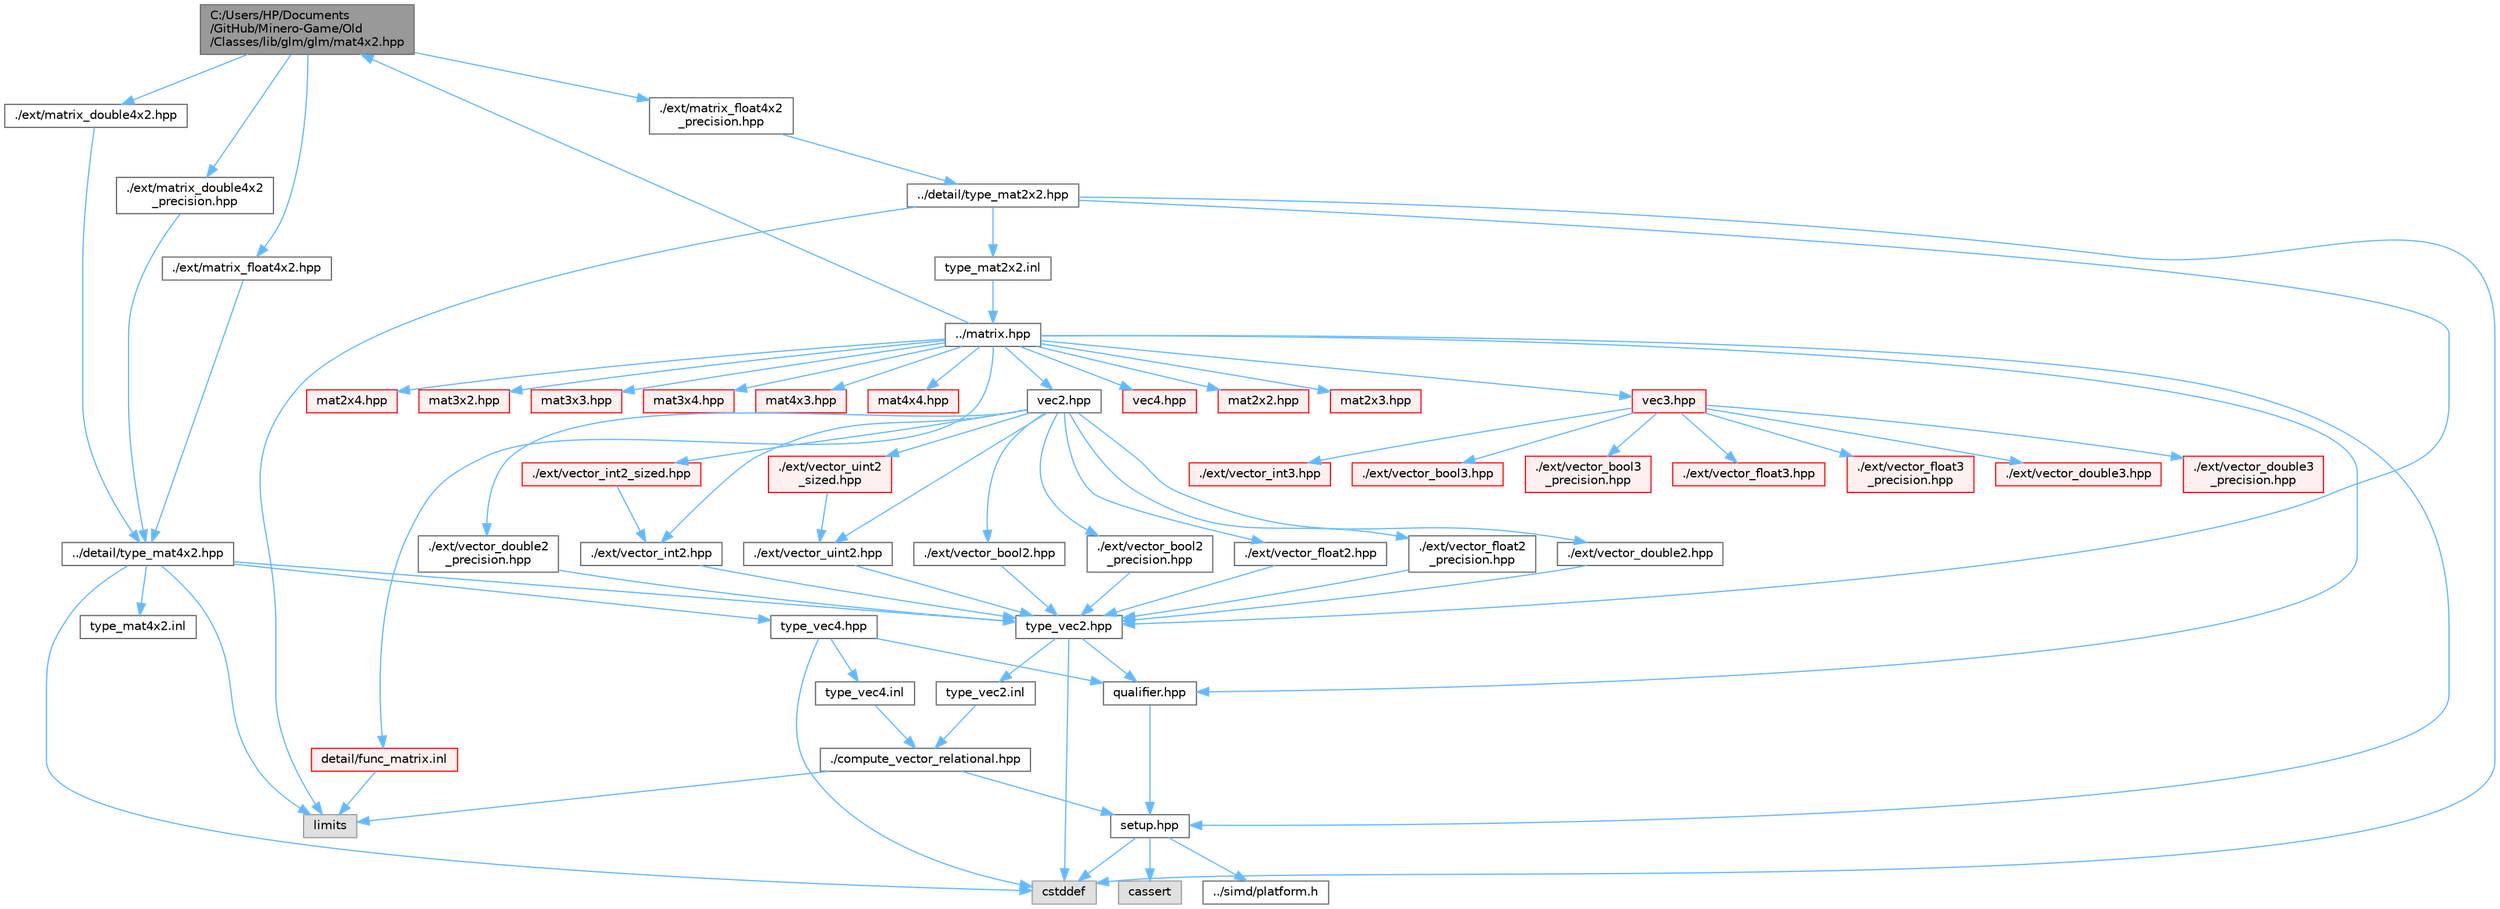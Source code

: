 digraph "C:/Users/HP/Documents/GitHub/Minero-Game/Old/Classes/lib/glm/glm/mat4x2.hpp"
{
 // LATEX_PDF_SIZE
  bgcolor="transparent";
  edge [fontname=Helvetica,fontsize=10,labelfontname=Helvetica,labelfontsize=10];
  node [fontname=Helvetica,fontsize=10,shape=box,height=0.2,width=0.4];
  Node1 [id="Node000001",label="C:/Users/HP/Documents\l/GitHub/Minero-Game/Old\l/Classes/lib/glm/glm/mat4x2.hpp",height=0.2,width=0.4,color="gray40", fillcolor="grey60", style="filled", fontcolor="black",tooltip=" "];
  Node1 -> Node2 [id="edge76_Node000001_Node000002",color="steelblue1",style="solid",tooltip=" "];
  Node2 [id="Node000002",label="./ext/matrix_double4x2.hpp",height=0.2,width=0.4,color="grey40", fillcolor="white", style="filled",URL="$_old_2_classes_2lib_2glm_2glm_2ext_2matrix__double4x2_8hpp.html",tooltip=" "];
  Node2 -> Node3 [id="edge77_Node000002_Node000003",color="steelblue1",style="solid",tooltip=" "];
  Node3 [id="Node000003",label="../detail/type_mat4x2.hpp",height=0.2,width=0.4,color="grey40", fillcolor="white", style="filled",URL="$_old_2_classes_2lib_2glm_2glm_2detail_2type__mat4x2_8hpp.html",tooltip=" "];
  Node3 -> Node4 [id="edge78_Node000003_Node000004",color="steelblue1",style="solid",tooltip=" "];
  Node4 [id="Node000004",label="type_vec2.hpp",height=0.2,width=0.4,color="grey40", fillcolor="white", style="filled",URL="$_old_2_classes_2lib_2glm_2glm_2detail_2type__vec2_8hpp.html",tooltip=" "];
  Node4 -> Node5 [id="edge79_Node000004_Node000005",color="steelblue1",style="solid",tooltip=" "];
  Node5 [id="Node000005",label="qualifier.hpp",height=0.2,width=0.4,color="grey40", fillcolor="white", style="filled",URL="$_old_2_classes_2lib_2glm_2glm_2detail_2qualifier_8hpp.html",tooltip=" "];
  Node5 -> Node6 [id="edge80_Node000005_Node000006",color="steelblue1",style="solid",tooltip=" "];
  Node6 [id="Node000006",label="setup.hpp",height=0.2,width=0.4,color="grey40", fillcolor="white", style="filled",URL="$_old_2_classes_2lib_2glm_2glm_2detail_2setup_8hpp.html",tooltip=" "];
  Node6 -> Node7 [id="edge81_Node000006_Node000007",color="steelblue1",style="solid",tooltip=" "];
  Node7 [id="Node000007",label="cassert",height=0.2,width=0.4,color="grey60", fillcolor="#E0E0E0", style="filled",tooltip=" "];
  Node6 -> Node8 [id="edge82_Node000006_Node000008",color="steelblue1",style="solid",tooltip=" "];
  Node8 [id="Node000008",label="cstddef",height=0.2,width=0.4,color="grey60", fillcolor="#E0E0E0", style="filled",tooltip=" "];
  Node6 -> Node9 [id="edge83_Node000006_Node000009",color="steelblue1",style="solid",tooltip=" "];
  Node9 [id="Node000009",label="../simd/platform.h",height=0.2,width=0.4,color="grey40", fillcolor="white", style="filled",URL="$_old_2_classes_2lib_2glm_2glm_2simd_2platform_8h.html",tooltip=" "];
  Node4 -> Node8 [id="edge84_Node000004_Node000008",color="steelblue1",style="solid",tooltip=" "];
  Node4 -> Node10 [id="edge85_Node000004_Node000010",color="steelblue1",style="solid",tooltip=" "];
  Node10 [id="Node000010",label="type_vec2.inl",height=0.2,width=0.4,color="grey40", fillcolor="white", style="filled",URL="$_old_2_classes_2lib_2glm_2glm_2detail_2type__vec2_8inl.html",tooltip=" "];
  Node10 -> Node11 [id="edge86_Node000010_Node000011",color="steelblue1",style="solid",tooltip=" "];
  Node11 [id="Node000011",label="./compute_vector_relational.hpp",height=0.2,width=0.4,color="grey40", fillcolor="white", style="filled",URL="$_old_2_classes_2lib_2glm_2glm_2detail_2compute__vector__relational_8hpp.html",tooltip=" "];
  Node11 -> Node6 [id="edge87_Node000011_Node000006",color="steelblue1",style="solid",tooltip=" "];
  Node11 -> Node12 [id="edge88_Node000011_Node000012",color="steelblue1",style="solid",tooltip=" "];
  Node12 [id="Node000012",label="limits",height=0.2,width=0.4,color="grey60", fillcolor="#E0E0E0", style="filled",tooltip=" "];
  Node3 -> Node13 [id="edge89_Node000003_Node000013",color="steelblue1",style="solid",tooltip=" "];
  Node13 [id="Node000013",label="type_vec4.hpp",height=0.2,width=0.4,color="grey40", fillcolor="white", style="filled",URL="$_old_2_classes_2lib_2glm_2glm_2detail_2type__vec4_8hpp.html",tooltip=" "];
  Node13 -> Node5 [id="edge90_Node000013_Node000005",color="steelblue1",style="solid",tooltip=" "];
  Node13 -> Node8 [id="edge91_Node000013_Node000008",color="steelblue1",style="solid",tooltip=" "];
  Node13 -> Node14 [id="edge92_Node000013_Node000014",color="steelblue1",style="solid",tooltip=" "];
  Node14 [id="Node000014",label="type_vec4.inl",height=0.2,width=0.4,color="grey40", fillcolor="white", style="filled",URL="$_old_2_classes_2lib_2glm_2glm_2detail_2type__vec4_8inl.html",tooltip=" "];
  Node14 -> Node11 [id="edge93_Node000014_Node000011",color="steelblue1",style="solid",tooltip=" "];
  Node3 -> Node12 [id="edge94_Node000003_Node000012",color="steelblue1",style="solid",tooltip=" "];
  Node3 -> Node8 [id="edge95_Node000003_Node000008",color="steelblue1",style="solid",tooltip=" "];
  Node3 -> Node15 [id="edge96_Node000003_Node000015",color="steelblue1",style="solid",tooltip=" "];
  Node15 [id="Node000015",label="type_mat4x2.inl",height=0.2,width=0.4,color="grey40", fillcolor="white", style="filled",URL="$_old_2_classes_2lib_2glm_2glm_2detail_2type__mat4x2_8inl.html",tooltip=" "];
  Node1 -> Node16 [id="edge97_Node000001_Node000016",color="steelblue1",style="solid",tooltip=" "];
  Node16 [id="Node000016",label="./ext/matrix_double4x2\l_precision.hpp",height=0.2,width=0.4,color="grey40", fillcolor="white", style="filled",URL="$_old_2_classes_2lib_2glm_2glm_2ext_2matrix__double4x2__precision_8hpp.html",tooltip=" "];
  Node16 -> Node3 [id="edge98_Node000016_Node000003",color="steelblue1",style="solid",tooltip=" "];
  Node1 -> Node17 [id="edge99_Node000001_Node000017",color="steelblue1",style="solid",tooltip=" "];
  Node17 [id="Node000017",label="./ext/matrix_float4x2.hpp",height=0.2,width=0.4,color="grey40", fillcolor="white", style="filled",URL="$_old_2_classes_2lib_2glm_2glm_2ext_2matrix__float4x2_8hpp.html",tooltip=" "];
  Node17 -> Node3 [id="edge100_Node000017_Node000003",color="steelblue1",style="solid",tooltip=" "];
  Node1 -> Node18 [id="edge101_Node000001_Node000018",color="steelblue1",style="solid",tooltip=" "];
  Node18 [id="Node000018",label="./ext/matrix_float4x2\l_precision.hpp",height=0.2,width=0.4,color="grey40", fillcolor="white", style="filled",URL="$_old_2_classes_2lib_2glm_2glm_2ext_2matrix__float4x2__precision_8hpp.html",tooltip=" "];
  Node18 -> Node19 [id="edge102_Node000018_Node000019",color="steelblue1",style="solid",tooltip=" "];
  Node19 [id="Node000019",label="../detail/type_mat2x2.hpp",height=0.2,width=0.4,color="grey40", fillcolor="white", style="filled",URL="$_old_2_classes_2lib_2glm_2glm_2detail_2type__mat2x2_8hpp.html",tooltip=" "];
  Node19 -> Node4 [id="edge103_Node000019_Node000004",color="steelblue1",style="solid",tooltip=" "];
  Node19 -> Node12 [id="edge104_Node000019_Node000012",color="steelblue1",style="solid",tooltip=" "];
  Node19 -> Node8 [id="edge105_Node000019_Node000008",color="steelblue1",style="solid",tooltip=" "];
  Node19 -> Node20 [id="edge106_Node000019_Node000020",color="steelblue1",style="solid",tooltip=" "];
  Node20 [id="Node000020",label="type_mat2x2.inl",height=0.2,width=0.4,color="grey40", fillcolor="white", style="filled",URL="$_old_2_classes_2lib_2glm_2glm_2detail_2type__mat2x2_8inl.html",tooltip=" "];
  Node20 -> Node21 [id="edge107_Node000020_Node000021",color="steelblue1",style="solid",tooltip=" "];
  Node21 [id="Node000021",label="../matrix.hpp",height=0.2,width=0.4,color="grey40", fillcolor="white", style="filled",URL="$_old_2_classes_2lib_2glm_2glm_2matrix_8hpp.html",tooltip=" "];
  Node21 -> Node5 [id="edge108_Node000021_Node000005",color="steelblue1",style="solid",tooltip=" "];
  Node21 -> Node6 [id="edge109_Node000021_Node000006",color="steelblue1",style="solid",tooltip=" "];
  Node21 -> Node22 [id="edge110_Node000021_Node000022",color="steelblue1",style="solid",tooltip=" "];
  Node22 [id="Node000022",label="vec2.hpp",height=0.2,width=0.4,color="grey40", fillcolor="white", style="filled",URL="$_old_2_classes_2lib_2glm_2glm_2vec2_8hpp.html",tooltip=" "];
  Node22 -> Node23 [id="edge111_Node000022_Node000023",color="steelblue1",style="solid",tooltip=" "];
  Node23 [id="Node000023",label="./ext/vector_bool2.hpp",height=0.2,width=0.4,color="grey40", fillcolor="white", style="filled",URL="$_old_2_classes_2lib_2glm_2glm_2ext_2vector__bool2_8hpp.html",tooltip=" "];
  Node23 -> Node4 [id="edge112_Node000023_Node000004",color="steelblue1",style="solid",tooltip=" "];
  Node22 -> Node24 [id="edge113_Node000022_Node000024",color="steelblue1",style="solid",tooltip=" "];
  Node24 [id="Node000024",label="./ext/vector_bool2\l_precision.hpp",height=0.2,width=0.4,color="grey40", fillcolor="white", style="filled",URL="$_old_2_classes_2lib_2glm_2glm_2ext_2vector__bool2__precision_8hpp.html",tooltip=" "];
  Node24 -> Node4 [id="edge114_Node000024_Node000004",color="steelblue1",style="solid",tooltip=" "];
  Node22 -> Node25 [id="edge115_Node000022_Node000025",color="steelblue1",style="solid",tooltip=" "];
  Node25 [id="Node000025",label="./ext/vector_float2.hpp",height=0.2,width=0.4,color="grey40", fillcolor="white", style="filled",URL="$_old_2_classes_2lib_2glm_2glm_2ext_2vector__float2_8hpp.html",tooltip=" "];
  Node25 -> Node4 [id="edge116_Node000025_Node000004",color="steelblue1",style="solid",tooltip=" "];
  Node22 -> Node26 [id="edge117_Node000022_Node000026",color="steelblue1",style="solid",tooltip=" "];
  Node26 [id="Node000026",label="./ext/vector_float2\l_precision.hpp",height=0.2,width=0.4,color="grey40", fillcolor="white", style="filled",URL="$_old_2_classes_2lib_2glm_2glm_2ext_2vector__float2__precision_8hpp.html",tooltip=" "];
  Node26 -> Node4 [id="edge118_Node000026_Node000004",color="steelblue1",style="solid",tooltip=" "];
  Node22 -> Node27 [id="edge119_Node000022_Node000027",color="steelblue1",style="solid",tooltip=" "];
  Node27 [id="Node000027",label="./ext/vector_double2.hpp",height=0.2,width=0.4,color="grey40", fillcolor="white", style="filled",URL="$_old_2_classes_2lib_2glm_2glm_2ext_2vector__double2_8hpp.html",tooltip=" "];
  Node27 -> Node4 [id="edge120_Node000027_Node000004",color="steelblue1",style="solid",tooltip=" "];
  Node22 -> Node28 [id="edge121_Node000022_Node000028",color="steelblue1",style="solid",tooltip=" "];
  Node28 [id="Node000028",label="./ext/vector_double2\l_precision.hpp",height=0.2,width=0.4,color="grey40", fillcolor="white", style="filled",URL="$_old_2_classes_2lib_2glm_2glm_2ext_2vector__double2__precision_8hpp.html",tooltip=" "];
  Node28 -> Node4 [id="edge122_Node000028_Node000004",color="steelblue1",style="solid",tooltip=" "];
  Node22 -> Node29 [id="edge123_Node000022_Node000029",color="steelblue1",style="solid",tooltip=" "];
  Node29 [id="Node000029",label="./ext/vector_int2.hpp",height=0.2,width=0.4,color="grey40", fillcolor="white", style="filled",URL="$_old_2_classes_2lib_2glm_2glm_2ext_2vector__int2_8hpp.html",tooltip=" "];
  Node29 -> Node4 [id="edge124_Node000029_Node000004",color="steelblue1",style="solid",tooltip=" "];
  Node22 -> Node30 [id="edge125_Node000022_Node000030",color="steelblue1",style="solid",tooltip=" "];
  Node30 [id="Node000030",label="./ext/vector_int2_sized.hpp",height=0.2,width=0.4,color="red", fillcolor="#FFF0F0", style="filled",URL="$_old_2_classes_2lib_2glm_2glm_2ext_2vector__int2__sized_8hpp.html",tooltip=" "];
  Node30 -> Node29 [id="edge126_Node000030_Node000029",color="steelblue1",style="solid",tooltip=" "];
  Node22 -> Node32 [id="edge127_Node000022_Node000032",color="steelblue1",style="solid",tooltip=" "];
  Node32 [id="Node000032",label="./ext/vector_uint2.hpp",height=0.2,width=0.4,color="grey40", fillcolor="white", style="filled",URL="$_old_2_classes_2lib_2glm_2glm_2ext_2vector__uint2_8hpp.html",tooltip=" "];
  Node32 -> Node4 [id="edge128_Node000032_Node000004",color="steelblue1",style="solid",tooltip=" "];
  Node22 -> Node33 [id="edge129_Node000022_Node000033",color="steelblue1",style="solid",tooltip=" "];
  Node33 [id="Node000033",label="./ext/vector_uint2\l_sized.hpp",height=0.2,width=0.4,color="red", fillcolor="#FFF0F0", style="filled",URL="$_old_2_classes_2lib_2glm_2glm_2ext_2vector__uint2__sized_8hpp.html",tooltip=" "];
  Node33 -> Node32 [id="edge130_Node000033_Node000032",color="steelblue1",style="solid",tooltip=" "];
  Node21 -> Node35 [id="edge131_Node000021_Node000035",color="steelblue1",style="solid",tooltip=" "];
  Node35 [id="Node000035",label="vec3.hpp",height=0.2,width=0.4,color="red", fillcolor="#FFF0F0", style="filled",URL="$_old_2_classes_2lib_2glm_2glm_2vec3_8hpp.html",tooltip=" "];
  Node35 -> Node36 [id="edge132_Node000035_Node000036",color="steelblue1",style="solid",tooltip=" "];
  Node36 [id="Node000036",label="./ext/vector_bool3.hpp",height=0.2,width=0.4,color="red", fillcolor="#FFF0F0", style="filled",URL="$_old_2_classes_2lib_2glm_2glm_2ext_2vector__bool3_8hpp.html",tooltip=" "];
  Node35 -> Node39 [id="edge133_Node000035_Node000039",color="steelblue1",style="solid",tooltip=" "];
  Node39 [id="Node000039",label="./ext/vector_bool3\l_precision.hpp",height=0.2,width=0.4,color="red", fillcolor="#FFF0F0", style="filled",URL="$_old_2_classes_2lib_2glm_2glm_2ext_2vector__bool3__precision_8hpp.html",tooltip=" "];
  Node35 -> Node40 [id="edge134_Node000035_Node000040",color="steelblue1",style="solid",tooltip=" "];
  Node40 [id="Node000040",label="./ext/vector_float3.hpp",height=0.2,width=0.4,color="red", fillcolor="#FFF0F0", style="filled",URL="$_old_2_classes_2lib_2glm_2glm_2ext_2vector__float3_8hpp.html",tooltip=" "];
  Node35 -> Node41 [id="edge135_Node000035_Node000041",color="steelblue1",style="solid",tooltip=" "];
  Node41 [id="Node000041",label="./ext/vector_float3\l_precision.hpp",height=0.2,width=0.4,color="red", fillcolor="#FFF0F0", style="filled",URL="$_old_2_classes_2lib_2glm_2glm_2ext_2vector__float3__precision_8hpp.html",tooltip=" "];
  Node35 -> Node42 [id="edge136_Node000035_Node000042",color="steelblue1",style="solid",tooltip=" "];
  Node42 [id="Node000042",label="./ext/vector_double3.hpp",height=0.2,width=0.4,color="red", fillcolor="#FFF0F0", style="filled",URL="$_old_2_classes_2lib_2glm_2glm_2ext_2vector__double3_8hpp.html",tooltip=" "];
  Node35 -> Node43 [id="edge137_Node000035_Node000043",color="steelblue1",style="solid",tooltip=" "];
  Node43 [id="Node000043",label="./ext/vector_double3\l_precision.hpp",height=0.2,width=0.4,color="red", fillcolor="#FFF0F0", style="filled",URL="$_old_2_classes_2lib_2glm_2glm_2ext_2vector__double3__precision_8hpp.html",tooltip=" "];
  Node35 -> Node44 [id="edge138_Node000035_Node000044",color="steelblue1",style="solid",tooltip=" "];
  Node44 [id="Node000044",label="./ext/vector_int3.hpp",height=0.2,width=0.4,color="red", fillcolor="#FFF0F0", style="filled",URL="$_old_2_classes_2lib_2glm_2glm_2ext_2vector__int3_8hpp.html",tooltip=" "];
  Node21 -> Node48 [id="edge139_Node000021_Node000048",color="steelblue1",style="solid",tooltip=" "];
  Node48 [id="Node000048",label="vec4.hpp",height=0.2,width=0.4,color="red", fillcolor="#FFF0F0", style="filled",URL="$_old_2_classes_2lib_2glm_2glm_2vec4_8hpp.html",tooltip=" "];
  Node21 -> Node59 [id="edge140_Node000021_Node000059",color="steelblue1",style="solid",tooltip=" "];
  Node59 [id="Node000059",label="mat2x2.hpp",height=0.2,width=0.4,color="red", fillcolor="#FFF0F0", style="filled",URL="$_old_2_classes_2lib_2glm_2glm_2mat2x2_8hpp.html",tooltip=" "];
  Node21 -> Node64 [id="edge141_Node000021_Node000064",color="steelblue1",style="solid",tooltip=" "];
  Node64 [id="Node000064",label="mat2x3.hpp",height=0.2,width=0.4,color="red", fillcolor="#FFF0F0", style="filled",URL="$_old_2_classes_2lib_2glm_2glm_2mat2x3_8hpp.html",tooltip=" "];
  Node21 -> Node71 [id="edge142_Node000021_Node000071",color="steelblue1",style="solid",tooltip=" "];
  Node71 [id="Node000071",label="mat2x4.hpp",height=0.2,width=0.4,color="red", fillcolor="#FFF0F0", style="filled",URL="$_old_2_classes_2lib_2glm_2glm_2mat2x4_8hpp.html",tooltip=" "];
  Node21 -> Node78 [id="edge143_Node000021_Node000078",color="steelblue1",style="solid",tooltip=" "];
  Node78 [id="Node000078",label="mat3x2.hpp",height=0.2,width=0.4,color="red", fillcolor="#FFF0F0", style="filled",URL="$_old_2_classes_2lib_2glm_2glm_2mat3x2_8hpp.html",tooltip=" "];
  Node21 -> Node85 [id="edge144_Node000021_Node000085",color="steelblue1",style="solid",tooltip=" "];
  Node85 [id="Node000085",label="mat3x3.hpp",height=0.2,width=0.4,color="red", fillcolor="#FFF0F0", style="filled",URL="$_old_2_classes_2lib_2glm_2glm_2mat3x3_8hpp.html",tooltip=" "];
  Node21 -> Node92 [id="edge145_Node000021_Node000092",color="steelblue1",style="solid",tooltip=" "];
  Node92 [id="Node000092",label="mat3x4.hpp",height=0.2,width=0.4,color="red", fillcolor="#FFF0F0", style="filled",URL="$_old_2_classes_2lib_2glm_2glm_2mat3x4_8hpp.html",tooltip=" "];
  Node21 -> Node1 [id="edge146_Node000021_Node000001",color="steelblue1",style="solid",tooltip=" "];
  Node21 -> Node99 [id="edge147_Node000021_Node000099",color="steelblue1",style="solid",tooltip=" "];
  Node99 [id="Node000099",label="mat4x3.hpp",height=0.2,width=0.4,color="red", fillcolor="#FFF0F0", style="filled",URL="$_old_2_classes_2lib_2glm_2glm_2mat4x3_8hpp.html",tooltip=" "];
  Node21 -> Node106 [id="edge148_Node000021_Node000106",color="steelblue1",style="solid",tooltip=" "];
  Node106 [id="Node000106",label="mat4x4.hpp",height=0.2,width=0.4,color="red", fillcolor="#FFF0F0", style="filled",URL="$_old_2_classes_2lib_2glm_2glm_2mat4x4_8hpp.html",tooltip=" "];
  Node21 -> Node113 [id="edge149_Node000021_Node000113",color="steelblue1",style="solid",tooltip=" "];
  Node113 [id="Node000113",label="detail/func_matrix.inl",height=0.2,width=0.4,color="red", fillcolor="#FFF0F0", style="filled",URL="$_old_2_classes_2lib_2glm_2glm_2detail_2func__matrix_8inl.html",tooltip=" "];
  Node113 -> Node12 [id="edge150_Node000113_Node000012",color="steelblue1",style="solid",tooltip=" "];
}
